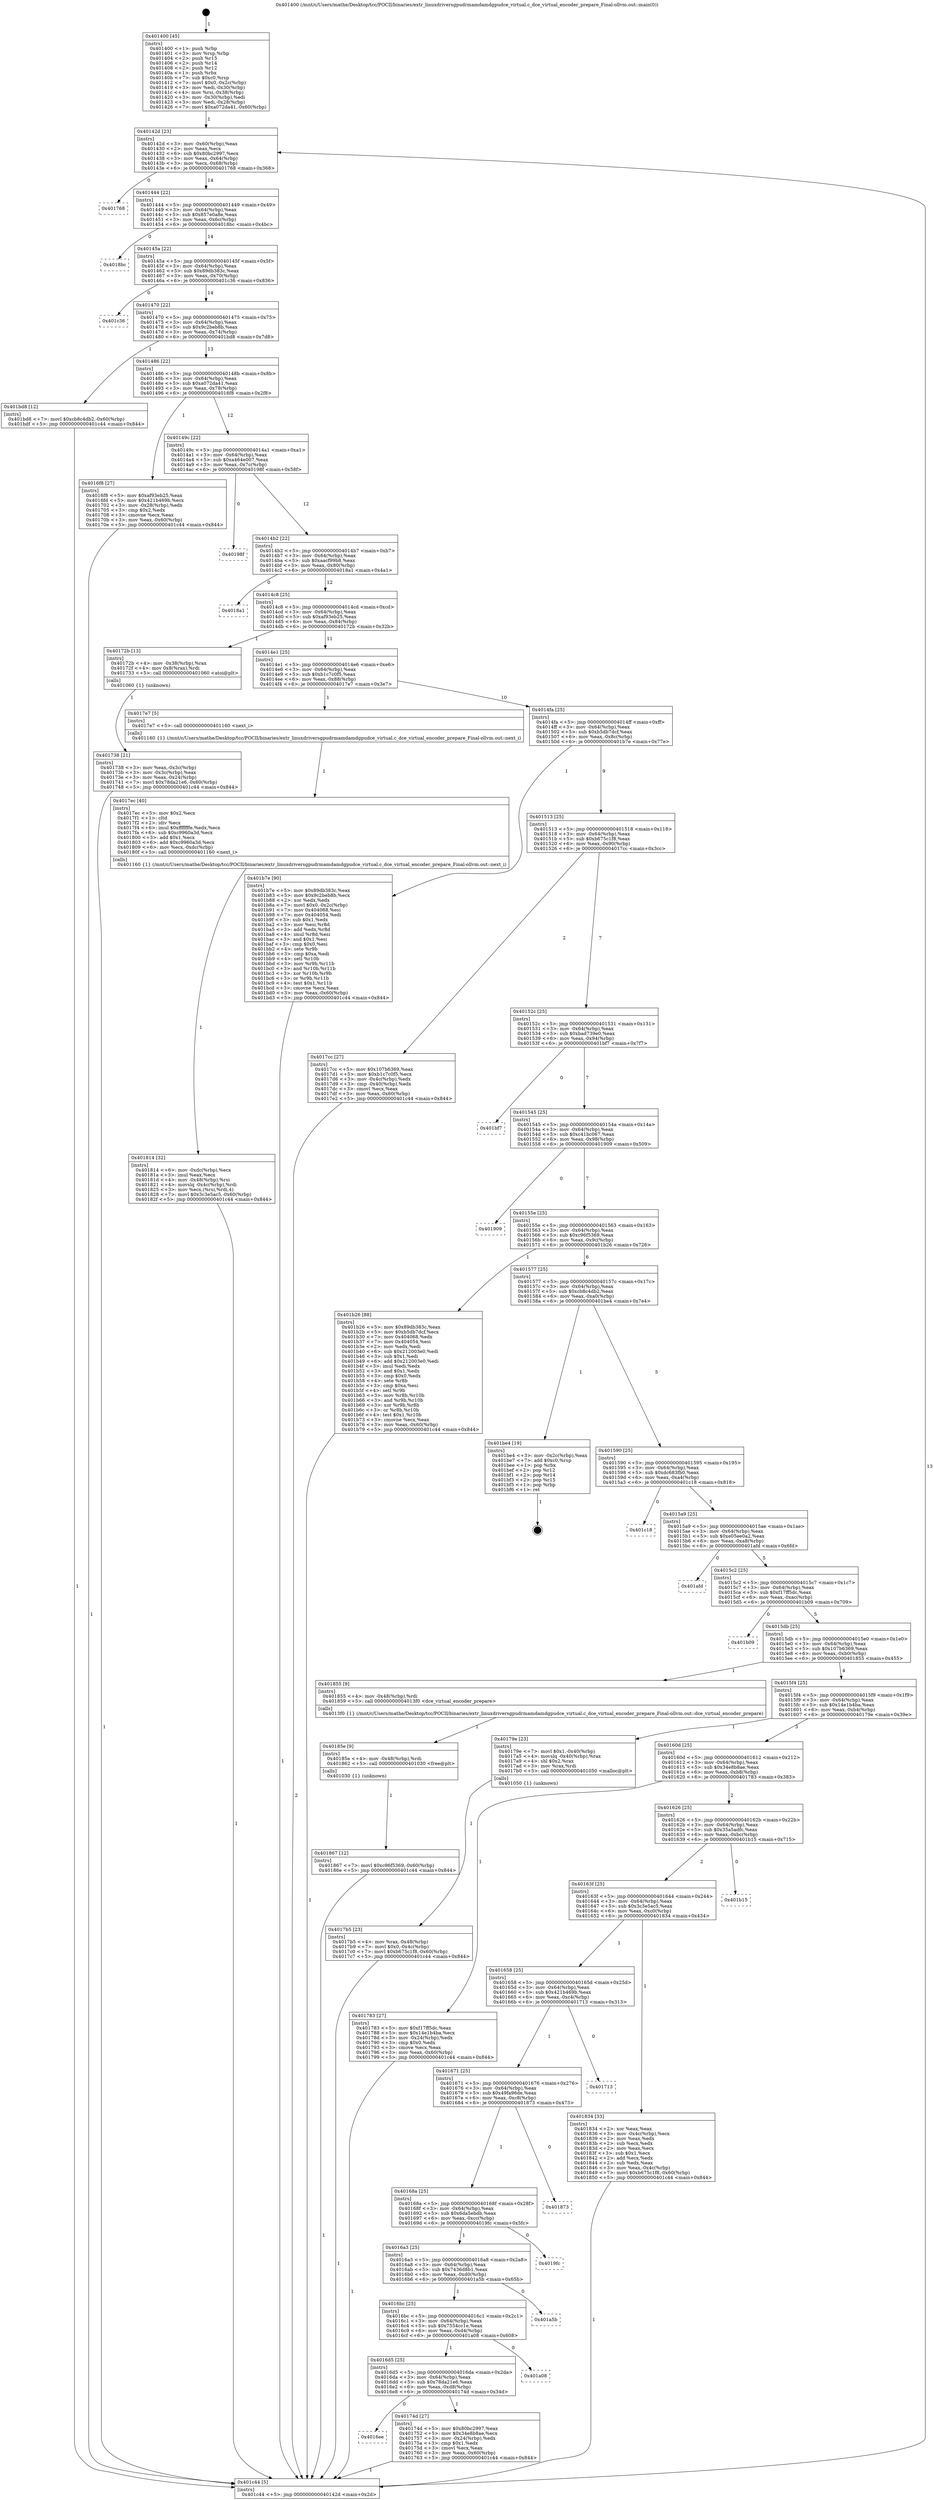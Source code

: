 digraph "0x401400" {
  label = "0x401400 (/mnt/c/Users/mathe/Desktop/tcc/POCII/binaries/extr_linuxdriversgpudrmamdamdgpudce_virtual.c_dce_virtual_encoder_prepare_Final-ollvm.out::main(0))"
  labelloc = "t"
  node[shape=record]

  Entry [label="",width=0.3,height=0.3,shape=circle,fillcolor=black,style=filled]
  "0x40142d" [label="{
     0x40142d [23]\l
     | [instrs]\l
     &nbsp;&nbsp;0x40142d \<+3\>: mov -0x60(%rbp),%eax\l
     &nbsp;&nbsp;0x401430 \<+2\>: mov %eax,%ecx\l
     &nbsp;&nbsp;0x401432 \<+6\>: sub $0x80bc2997,%ecx\l
     &nbsp;&nbsp;0x401438 \<+3\>: mov %eax,-0x64(%rbp)\l
     &nbsp;&nbsp;0x40143b \<+3\>: mov %ecx,-0x68(%rbp)\l
     &nbsp;&nbsp;0x40143e \<+6\>: je 0000000000401768 \<main+0x368\>\l
  }"]
  "0x401768" [label="{
     0x401768\l
  }", style=dashed]
  "0x401444" [label="{
     0x401444 [22]\l
     | [instrs]\l
     &nbsp;&nbsp;0x401444 \<+5\>: jmp 0000000000401449 \<main+0x49\>\l
     &nbsp;&nbsp;0x401449 \<+3\>: mov -0x64(%rbp),%eax\l
     &nbsp;&nbsp;0x40144c \<+5\>: sub $0x857e0a8e,%eax\l
     &nbsp;&nbsp;0x401451 \<+3\>: mov %eax,-0x6c(%rbp)\l
     &nbsp;&nbsp;0x401454 \<+6\>: je 00000000004018bc \<main+0x4bc\>\l
  }"]
  Exit [label="",width=0.3,height=0.3,shape=circle,fillcolor=black,style=filled,peripheries=2]
  "0x4018bc" [label="{
     0x4018bc\l
  }", style=dashed]
  "0x40145a" [label="{
     0x40145a [22]\l
     | [instrs]\l
     &nbsp;&nbsp;0x40145a \<+5\>: jmp 000000000040145f \<main+0x5f\>\l
     &nbsp;&nbsp;0x40145f \<+3\>: mov -0x64(%rbp),%eax\l
     &nbsp;&nbsp;0x401462 \<+5\>: sub $0x89db383c,%eax\l
     &nbsp;&nbsp;0x401467 \<+3\>: mov %eax,-0x70(%rbp)\l
     &nbsp;&nbsp;0x40146a \<+6\>: je 0000000000401c36 \<main+0x836\>\l
  }"]
  "0x401867" [label="{
     0x401867 [12]\l
     | [instrs]\l
     &nbsp;&nbsp;0x401867 \<+7\>: movl $0xc96f5369,-0x60(%rbp)\l
     &nbsp;&nbsp;0x40186e \<+5\>: jmp 0000000000401c44 \<main+0x844\>\l
  }"]
  "0x401c36" [label="{
     0x401c36\l
  }", style=dashed]
  "0x401470" [label="{
     0x401470 [22]\l
     | [instrs]\l
     &nbsp;&nbsp;0x401470 \<+5\>: jmp 0000000000401475 \<main+0x75\>\l
     &nbsp;&nbsp;0x401475 \<+3\>: mov -0x64(%rbp),%eax\l
     &nbsp;&nbsp;0x401478 \<+5\>: sub $0x9c2beb8b,%eax\l
     &nbsp;&nbsp;0x40147d \<+3\>: mov %eax,-0x74(%rbp)\l
     &nbsp;&nbsp;0x401480 \<+6\>: je 0000000000401bd8 \<main+0x7d8\>\l
  }"]
  "0x40185e" [label="{
     0x40185e [9]\l
     | [instrs]\l
     &nbsp;&nbsp;0x40185e \<+4\>: mov -0x48(%rbp),%rdi\l
     &nbsp;&nbsp;0x401862 \<+5\>: call 0000000000401030 \<free@plt\>\l
     | [calls]\l
     &nbsp;&nbsp;0x401030 \{1\} (unknown)\l
  }"]
  "0x401bd8" [label="{
     0x401bd8 [12]\l
     | [instrs]\l
     &nbsp;&nbsp;0x401bd8 \<+7\>: movl $0xcb8c4db2,-0x60(%rbp)\l
     &nbsp;&nbsp;0x401bdf \<+5\>: jmp 0000000000401c44 \<main+0x844\>\l
  }"]
  "0x401486" [label="{
     0x401486 [22]\l
     | [instrs]\l
     &nbsp;&nbsp;0x401486 \<+5\>: jmp 000000000040148b \<main+0x8b\>\l
     &nbsp;&nbsp;0x40148b \<+3\>: mov -0x64(%rbp),%eax\l
     &nbsp;&nbsp;0x40148e \<+5\>: sub $0xa072da41,%eax\l
     &nbsp;&nbsp;0x401493 \<+3\>: mov %eax,-0x78(%rbp)\l
     &nbsp;&nbsp;0x401496 \<+6\>: je 00000000004016f8 \<main+0x2f8\>\l
  }"]
  "0x401814" [label="{
     0x401814 [32]\l
     | [instrs]\l
     &nbsp;&nbsp;0x401814 \<+6\>: mov -0xdc(%rbp),%ecx\l
     &nbsp;&nbsp;0x40181a \<+3\>: imul %eax,%ecx\l
     &nbsp;&nbsp;0x40181d \<+4\>: mov -0x48(%rbp),%rsi\l
     &nbsp;&nbsp;0x401821 \<+4\>: movslq -0x4c(%rbp),%rdi\l
     &nbsp;&nbsp;0x401825 \<+3\>: mov %ecx,(%rsi,%rdi,4)\l
     &nbsp;&nbsp;0x401828 \<+7\>: movl $0x3c3e5ac5,-0x60(%rbp)\l
     &nbsp;&nbsp;0x40182f \<+5\>: jmp 0000000000401c44 \<main+0x844\>\l
  }"]
  "0x4016f8" [label="{
     0x4016f8 [27]\l
     | [instrs]\l
     &nbsp;&nbsp;0x4016f8 \<+5\>: mov $0xaf93eb25,%eax\l
     &nbsp;&nbsp;0x4016fd \<+5\>: mov $0x421b469b,%ecx\l
     &nbsp;&nbsp;0x401702 \<+3\>: mov -0x28(%rbp),%edx\l
     &nbsp;&nbsp;0x401705 \<+3\>: cmp $0x2,%edx\l
     &nbsp;&nbsp;0x401708 \<+3\>: cmovne %ecx,%eax\l
     &nbsp;&nbsp;0x40170b \<+3\>: mov %eax,-0x60(%rbp)\l
     &nbsp;&nbsp;0x40170e \<+5\>: jmp 0000000000401c44 \<main+0x844\>\l
  }"]
  "0x40149c" [label="{
     0x40149c [22]\l
     | [instrs]\l
     &nbsp;&nbsp;0x40149c \<+5\>: jmp 00000000004014a1 \<main+0xa1\>\l
     &nbsp;&nbsp;0x4014a1 \<+3\>: mov -0x64(%rbp),%eax\l
     &nbsp;&nbsp;0x4014a4 \<+5\>: sub $0xa464e007,%eax\l
     &nbsp;&nbsp;0x4014a9 \<+3\>: mov %eax,-0x7c(%rbp)\l
     &nbsp;&nbsp;0x4014ac \<+6\>: je 000000000040198f \<main+0x58f\>\l
  }"]
  "0x401c44" [label="{
     0x401c44 [5]\l
     | [instrs]\l
     &nbsp;&nbsp;0x401c44 \<+5\>: jmp 000000000040142d \<main+0x2d\>\l
  }"]
  "0x401400" [label="{
     0x401400 [45]\l
     | [instrs]\l
     &nbsp;&nbsp;0x401400 \<+1\>: push %rbp\l
     &nbsp;&nbsp;0x401401 \<+3\>: mov %rsp,%rbp\l
     &nbsp;&nbsp;0x401404 \<+2\>: push %r15\l
     &nbsp;&nbsp;0x401406 \<+2\>: push %r14\l
     &nbsp;&nbsp;0x401408 \<+2\>: push %r12\l
     &nbsp;&nbsp;0x40140a \<+1\>: push %rbx\l
     &nbsp;&nbsp;0x40140b \<+7\>: sub $0xc0,%rsp\l
     &nbsp;&nbsp;0x401412 \<+7\>: movl $0x0,-0x2c(%rbp)\l
     &nbsp;&nbsp;0x401419 \<+3\>: mov %edi,-0x30(%rbp)\l
     &nbsp;&nbsp;0x40141c \<+4\>: mov %rsi,-0x38(%rbp)\l
     &nbsp;&nbsp;0x401420 \<+3\>: mov -0x30(%rbp),%edi\l
     &nbsp;&nbsp;0x401423 \<+3\>: mov %edi,-0x28(%rbp)\l
     &nbsp;&nbsp;0x401426 \<+7\>: movl $0xa072da41,-0x60(%rbp)\l
  }"]
  "0x4017ec" [label="{
     0x4017ec [40]\l
     | [instrs]\l
     &nbsp;&nbsp;0x4017ec \<+5\>: mov $0x2,%ecx\l
     &nbsp;&nbsp;0x4017f1 \<+1\>: cltd\l
     &nbsp;&nbsp;0x4017f2 \<+2\>: idiv %ecx\l
     &nbsp;&nbsp;0x4017f4 \<+6\>: imul $0xfffffffe,%edx,%ecx\l
     &nbsp;&nbsp;0x4017fa \<+6\>: sub $0xc9960a3d,%ecx\l
     &nbsp;&nbsp;0x401800 \<+3\>: add $0x1,%ecx\l
     &nbsp;&nbsp;0x401803 \<+6\>: add $0xc9960a3d,%ecx\l
     &nbsp;&nbsp;0x401809 \<+6\>: mov %ecx,-0xdc(%rbp)\l
     &nbsp;&nbsp;0x40180f \<+5\>: call 0000000000401160 \<next_i\>\l
     | [calls]\l
     &nbsp;&nbsp;0x401160 \{1\} (/mnt/c/Users/mathe/Desktop/tcc/POCII/binaries/extr_linuxdriversgpudrmamdamdgpudce_virtual.c_dce_virtual_encoder_prepare_Final-ollvm.out::next_i)\l
  }"]
  "0x40198f" [label="{
     0x40198f\l
  }", style=dashed]
  "0x4014b2" [label="{
     0x4014b2 [22]\l
     | [instrs]\l
     &nbsp;&nbsp;0x4014b2 \<+5\>: jmp 00000000004014b7 \<main+0xb7\>\l
     &nbsp;&nbsp;0x4014b7 \<+3\>: mov -0x64(%rbp),%eax\l
     &nbsp;&nbsp;0x4014ba \<+5\>: sub $0xaacf99b8,%eax\l
     &nbsp;&nbsp;0x4014bf \<+3\>: mov %eax,-0x80(%rbp)\l
     &nbsp;&nbsp;0x4014c2 \<+6\>: je 00000000004018a1 \<main+0x4a1\>\l
  }"]
  "0x4017b5" [label="{
     0x4017b5 [23]\l
     | [instrs]\l
     &nbsp;&nbsp;0x4017b5 \<+4\>: mov %rax,-0x48(%rbp)\l
     &nbsp;&nbsp;0x4017b9 \<+7\>: movl $0x0,-0x4c(%rbp)\l
     &nbsp;&nbsp;0x4017c0 \<+7\>: movl $0xb675c1f8,-0x60(%rbp)\l
     &nbsp;&nbsp;0x4017c7 \<+5\>: jmp 0000000000401c44 \<main+0x844\>\l
  }"]
  "0x4018a1" [label="{
     0x4018a1\l
  }", style=dashed]
  "0x4014c8" [label="{
     0x4014c8 [25]\l
     | [instrs]\l
     &nbsp;&nbsp;0x4014c8 \<+5\>: jmp 00000000004014cd \<main+0xcd\>\l
     &nbsp;&nbsp;0x4014cd \<+3\>: mov -0x64(%rbp),%eax\l
     &nbsp;&nbsp;0x4014d0 \<+5\>: sub $0xaf93eb25,%eax\l
     &nbsp;&nbsp;0x4014d5 \<+6\>: mov %eax,-0x84(%rbp)\l
     &nbsp;&nbsp;0x4014db \<+6\>: je 000000000040172b \<main+0x32b\>\l
  }"]
  "0x4016ee" [label="{
     0x4016ee\l
  }", style=dashed]
  "0x40172b" [label="{
     0x40172b [13]\l
     | [instrs]\l
     &nbsp;&nbsp;0x40172b \<+4\>: mov -0x38(%rbp),%rax\l
     &nbsp;&nbsp;0x40172f \<+4\>: mov 0x8(%rax),%rdi\l
     &nbsp;&nbsp;0x401733 \<+5\>: call 0000000000401060 \<atoi@plt\>\l
     | [calls]\l
     &nbsp;&nbsp;0x401060 \{1\} (unknown)\l
  }"]
  "0x4014e1" [label="{
     0x4014e1 [25]\l
     | [instrs]\l
     &nbsp;&nbsp;0x4014e1 \<+5\>: jmp 00000000004014e6 \<main+0xe6\>\l
     &nbsp;&nbsp;0x4014e6 \<+3\>: mov -0x64(%rbp),%eax\l
     &nbsp;&nbsp;0x4014e9 \<+5\>: sub $0xb1c7c0f5,%eax\l
     &nbsp;&nbsp;0x4014ee \<+6\>: mov %eax,-0x88(%rbp)\l
     &nbsp;&nbsp;0x4014f4 \<+6\>: je 00000000004017e7 \<main+0x3e7\>\l
  }"]
  "0x401738" [label="{
     0x401738 [21]\l
     | [instrs]\l
     &nbsp;&nbsp;0x401738 \<+3\>: mov %eax,-0x3c(%rbp)\l
     &nbsp;&nbsp;0x40173b \<+3\>: mov -0x3c(%rbp),%eax\l
     &nbsp;&nbsp;0x40173e \<+3\>: mov %eax,-0x24(%rbp)\l
     &nbsp;&nbsp;0x401741 \<+7\>: movl $0x78da21e6,-0x60(%rbp)\l
     &nbsp;&nbsp;0x401748 \<+5\>: jmp 0000000000401c44 \<main+0x844\>\l
  }"]
  "0x40174d" [label="{
     0x40174d [27]\l
     | [instrs]\l
     &nbsp;&nbsp;0x40174d \<+5\>: mov $0x80bc2997,%eax\l
     &nbsp;&nbsp;0x401752 \<+5\>: mov $0x34e8b8ae,%ecx\l
     &nbsp;&nbsp;0x401757 \<+3\>: mov -0x24(%rbp),%edx\l
     &nbsp;&nbsp;0x40175a \<+3\>: cmp $0x1,%edx\l
     &nbsp;&nbsp;0x40175d \<+3\>: cmovl %ecx,%eax\l
     &nbsp;&nbsp;0x401760 \<+3\>: mov %eax,-0x60(%rbp)\l
     &nbsp;&nbsp;0x401763 \<+5\>: jmp 0000000000401c44 \<main+0x844\>\l
  }"]
  "0x4017e7" [label="{
     0x4017e7 [5]\l
     | [instrs]\l
     &nbsp;&nbsp;0x4017e7 \<+5\>: call 0000000000401160 \<next_i\>\l
     | [calls]\l
     &nbsp;&nbsp;0x401160 \{1\} (/mnt/c/Users/mathe/Desktop/tcc/POCII/binaries/extr_linuxdriversgpudrmamdamdgpudce_virtual.c_dce_virtual_encoder_prepare_Final-ollvm.out::next_i)\l
  }"]
  "0x4014fa" [label="{
     0x4014fa [25]\l
     | [instrs]\l
     &nbsp;&nbsp;0x4014fa \<+5\>: jmp 00000000004014ff \<main+0xff\>\l
     &nbsp;&nbsp;0x4014ff \<+3\>: mov -0x64(%rbp),%eax\l
     &nbsp;&nbsp;0x401502 \<+5\>: sub $0xb5db7dcf,%eax\l
     &nbsp;&nbsp;0x401507 \<+6\>: mov %eax,-0x8c(%rbp)\l
     &nbsp;&nbsp;0x40150d \<+6\>: je 0000000000401b7e \<main+0x77e\>\l
  }"]
  "0x4016d5" [label="{
     0x4016d5 [25]\l
     | [instrs]\l
     &nbsp;&nbsp;0x4016d5 \<+5\>: jmp 00000000004016da \<main+0x2da\>\l
     &nbsp;&nbsp;0x4016da \<+3\>: mov -0x64(%rbp),%eax\l
     &nbsp;&nbsp;0x4016dd \<+5\>: sub $0x78da21e6,%eax\l
     &nbsp;&nbsp;0x4016e2 \<+6\>: mov %eax,-0xd8(%rbp)\l
     &nbsp;&nbsp;0x4016e8 \<+6\>: je 000000000040174d \<main+0x34d\>\l
  }"]
  "0x401b7e" [label="{
     0x401b7e [90]\l
     | [instrs]\l
     &nbsp;&nbsp;0x401b7e \<+5\>: mov $0x89db383c,%eax\l
     &nbsp;&nbsp;0x401b83 \<+5\>: mov $0x9c2beb8b,%ecx\l
     &nbsp;&nbsp;0x401b88 \<+2\>: xor %edx,%edx\l
     &nbsp;&nbsp;0x401b8a \<+7\>: movl $0x0,-0x2c(%rbp)\l
     &nbsp;&nbsp;0x401b91 \<+7\>: mov 0x404068,%esi\l
     &nbsp;&nbsp;0x401b98 \<+7\>: mov 0x404054,%edi\l
     &nbsp;&nbsp;0x401b9f \<+3\>: sub $0x1,%edx\l
     &nbsp;&nbsp;0x401ba2 \<+3\>: mov %esi,%r8d\l
     &nbsp;&nbsp;0x401ba5 \<+3\>: add %edx,%r8d\l
     &nbsp;&nbsp;0x401ba8 \<+4\>: imul %r8d,%esi\l
     &nbsp;&nbsp;0x401bac \<+3\>: and $0x1,%esi\l
     &nbsp;&nbsp;0x401baf \<+3\>: cmp $0x0,%esi\l
     &nbsp;&nbsp;0x401bb2 \<+4\>: sete %r9b\l
     &nbsp;&nbsp;0x401bb6 \<+3\>: cmp $0xa,%edi\l
     &nbsp;&nbsp;0x401bb9 \<+4\>: setl %r10b\l
     &nbsp;&nbsp;0x401bbd \<+3\>: mov %r9b,%r11b\l
     &nbsp;&nbsp;0x401bc0 \<+3\>: and %r10b,%r11b\l
     &nbsp;&nbsp;0x401bc3 \<+3\>: xor %r10b,%r9b\l
     &nbsp;&nbsp;0x401bc6 \<+3\>: or %r9b,%r11b\l
     &nbsp;&nbsp;0x401bc9 \<+4\>: test $0x1,%r11b\l
     &nbsp;&nbsp;0x401bcd \<+3\>: cmovne %ecx,%eax\l
     &nbsp;&nbsp;0x401bd0 \<+3\>: mov %eax,-0x60(%rbp)\l
     &nbsp;&nbsp;0x401bd3 \<+5\>: jmp 0000000000401c44 \<main+0x844\>\l
  }"]
  "0x401513" [label="{
     0x401513 [25]\l
     | [instrs]\l
     &nbsp;&nbsp;0x401513 \<+5\>: jmp 0000000000401518 \<main+0x118\>\l
     &nbsp;&nbsp;0x401518 \<+3\>: mov -0x64(%rbp),%eax\l
     &nbsp;&nbsp;0x40151b \<+5\>: sub $0xb675c1f8,%eax\l
     &nbsp;&nbsp;0x401520 \<+6\>: mov %eax,-0x90(%rbp)\l
     &nbsp;&nbsp;0x401526 \<+6\>: je 00000000004017cc \<main+0x3cc\>\l
  }"]
  "0x401a08" [label="{
     0x401a08\l
  }", style=dashed]
  "0x4017cc" [label="{
     0x4017cc [27]\l
     | [instrs]\l
     &nbsp;&nbsp;0x4017cc \<+5\>: mov $0x107b6369,%eax\l
     &nbsp;&nbsp;0x4017d1 \<+5\>: mov $0xb1c7c0f5,%ecx\l
     &nbsp;&nbsp;0x4017d6 \<+3\>: mov -0x4c(%rbp),%edx\l
     &nbsp;&nbsp;0x4017d9 \<+3\>: cmp -0x40(%rbp),%edx\l
     &nbsp;&nbsp;0x4017dc \<+3\>: cmovl %ecx,%eax\l
     &nbsp;&nbsp;0x4017df \<+3\>: mov %eax,-0x60(%rbp)\l
     &nbsp;&nbsp;0x4017e2 \<+5\>: jmp 0000000000401c44 \<main+0x844\>\l
  }"]
  "0x40152c" [label="{
     0x40152c [25]\l
     | [instrs]\l
     &nbsp;&nbsp;0x40152c \<+5\>: jmp 0000000000401531 \<main+0x131\>\l
     &nbsp;&nbsp;0x401531 \<+3\>: mov -0x64(%rbp),%eax\l
     &nbsp;&nbsp;0x401534 \<+5\>: sub $0xbad739e0,%eax\l
     &nbsp;&nbsp;0x401539 \<+6\>: mov %eax,-0x94(%rbp)\l
     &nbsp;&nbsp;0x40153f \<+6\>: je 0000000000401bf7 \<main+0x7f7\>\l
  }"]
  "0x4016bc" [label="{
     0x4016bc [25]\l
     | [instrs]\l
     &nbsp;&nbsp;0x4016bc \<+5\>: jmp 00000000004016c1 \<main+0x2c1\>\l
     &nbsp;&nbsp;0x4016c1 \<+3\>: mov -0x64(%rbp),%eax\l
     &nbsp;&nbsp;0x4016c4 \<+5\>: sub $0x7554cc1e,%eax\l
     &nbsp;&nbsp;0x4016c9 \<+6\>: mov %eax,-0xd4(%rbp)\l
     &nbsp;&nbsp;0x4016cf \<+6\>: je 0000000000401a08 \<main+0x608\>\l
  }"]
  "0x401bf7" [label="{
     0x401bf7\l
  }", style=dashed]
  "0x401545" [label="{
     0x401545 [25]\l
     | [instrs]\l
     &nbsp;&nbsp;0x401545 \<+5\>: jmp 000000000040154a \<main+0x14a\>\l
     &nbsp;&nbsp;0x40154a \<+3\>: mov -0x64(%rbp),%eax\l
     &nbsp;&nbsp;0x40154d \<+5\>: sub $0xc41bc067,%eax\l
     &nbsp;&nbsp;0x401552 \<+6\>: mov %eax,-0x98(%rbp)\l
     &nbsp;&nbsp;0x401558 \<+6\>: je 0000000000401909 \<main+0x509\>\l
  }"]
  "0x401a5b" [label="{
     0x401a5b\l
  }", style=dashed]
  "0x401909" [label="{
     0x401909\l
  }", style=dashed]
  "0x40155e" [label="{
     0x40155e [25]\l
     | [instrs]\l
     &nbsp;&nbsp;0x40155e \<+5\>: jmp 0000000000401563 \<main+0x163\>\l
     &nbsp;&nbsp;0x401563 \<+3\>: mov -0x64(%rbp),%eax\l
     &nbsp;&nbsp;0x401566 \<+5\>: sub $0xc96f5369,%eax\l
     &nbsp;&nbsp;0x40156b \<+6\>: mov %eax,-0x9c(%rbp)\l
     &nbsp;&nbsp;0x401571 \<+6\>: je 0000000000401b26 \<main+0x726\>\l
  }"]
  "0x4016a3" [label="{
     0x4016a3 [25]\l
     | [instrs]\l
     &nbsp;&nbsp;0x4016a3 \<+5\>: jmp 00000000004016a8 \<main+0x2a8\>\l
     &nbsp;&nbsp;0x4016a8 \<+3\>: mov -0x64(%rbp),%eax\l
     &nbsp;&nbsp;0x4016ab \<+5\>: sub $0x7436d8b1,%eax\l
     &nbsp;&nbsp;0x4016b0 \<+6\>: mov %eax,-0xd0(%rbp)\l
     &nbsp;&nbsp;0x4016b6 \<+6\>: je 0000000000401a5b \<main+0x65b\>\l
  }"]
  "0x401b26" [label="{
     0x401b26 [88]\l
     | [instrs]\l
     &nbsp;&nbsp;0x401b26 \<+5\>: mov $0x89db383c,%eax\l
     &nbsp;&nbsp;0x401b2b \<+5\>: mov $0xb5db7dcf,%ecx\l
     &nbsp;&nbsp;0x401b30 \<+7\>: mov 0x404068,%edx\l
     &nbsp;&nbsp;0x401b37 \<+7\>: mov 0x404054,%esi\l
     &nbsp;&nbsp;0x401b3e \<+2\>: mov %edx,%edi\l
     &nbsp;&nbsp;0x401b40 \<+6\>: sub $0x212003e0,%edi\l
     &nbsp;&nbsp;0x401b46 \<+3\>: sub $0x1,%edi\l
     &nbsp;&nbsp;0x401b49 \<+6\>: add $0x212003e0,%edi\l
     &nbsp;&nbsp;0x401b4f \<+3\>: imul %edi,%edx\l
     &nbsp;&nbsp;0x401b52 \<+3\>: and $0x1,%edx\l
     &nbsp;&nbsp;0x401b55 \<+3\>: cmp $0x0,%edx\l
     &nbsp;&nbsp;0x401b58 \<+4\>: sete %r8b\l
     &nbsp;&nbsp;0x401b5c \<+3\>: cmp $0xa,%esi\l
     &nbsp;&nbsp;0x401b5f \<+4\>: setl %r9b\l
     &nbsp;&nbsp;0x401b63 \<+3\>: mov %r8b,%r10b\l
     &nbsp;&nbsp;0x401b66 \<+3\>: and %r9b,%r10b\l
     &nbsp;&nbsp;0x401b69 \<+3\>: xor %r9b,%r8b\l
     &nbsp;&nbsp;0x401b6c \<+3\>: or %r8b,%r10b\l
     &nbsp;&nbsp;0x401b6f \<+4\>: test $0x1,%r10b\l
     &nbsp;&nbsp;0x401b73 \<+3\>: cmovne %ecx,%eax\l
     &nbsp;&nbsp;0x401b76 \<+3\>: mov %eax,-0x60(%rbp)\l
     &nbsp;&nbsp;0x401b79 \<+5\>: jmp 0000000000401c44 \<main+0x844\>\l
  }"]
  "0x401577" [label="{
     0x401577 [25]\l
     | [instrs]\l
     &nbsp;&nbsp;0x401577 \<+5\>: jmp 000000000040157c \<main+0x17c\>\l
     &nbsp;&nbsp;0x40157c \<+3\>: mov -0x64(%rbp),%eax\l
     &nbsp;&nbsp;0x40157f \<+5\>: sub $0xcb8c4db2,%eax\l
     &nbsp;&nbsp;0x401584 \<+6\>: mov %eax,-0xa0(%rbp)\l
     &nbsp;&nbsp;0x40158a \<+6\>: je 0000000000401be4 \<main+0x7e4\>\l
  }"]
  "0x4019fc" [label="{
     0x4019fc\l
  }", style=dashed]
  "0x401be4" [label="{
     0x401be4 [19]\l
     | [instrs]\l
     &nbsp;&nbsp;0x401be4 \<+3\>: mov -0x2c(%rbp),%eax\l
     &nbsp;&nbsp;0x401be7 \<+7\>: add $0xc0,%rsp\l
     &nbsp;&nbsp;0x401bee \<+1\>: pop %rbx\l
     &nbsp;&nbsp;0x401bef \<+2\>: pop %r12\l
     &nbsp;&nbsp;0x401bf1 \<+2\>: pop %r14\l
     &nbsp;&nbsp;0x401bf3 \<+2\>: pop %r15\l
     &nbsp;&nbsp;0x401bf5 \<+1\>: pop %rbp\l
     &nbsp;&nbsp;0x401bf6 \<+1\>: ret\l
  }"]
  "0x401590" [label="{
     0x401590 [25]\l
     | [instrs]\l
     &nbsp;&nbsp;0x401590 \<+5\>: jmp 0000000000401595 \<main+0x195\>\l
     &nbsp;&nbsp;0x401595 \<+3\>: mov -0x64(%rbp),%eax\l
     &nbsp;&nbsp;0x401598 \<+5\>: sub $0xdc683fb0,%eax\l
     &nbsp;&nbsp;0x40159d \<+6\>: mov %eax,-0xa4(%rbp)\l
     &nbsp;&nbsp;0x4015a3 \<+6\>: je 0000000000401c18 \<main+0x818\>\l
  }"]
  "0x40168a" [label="{
     0x40168a [25]\l
     | [instrs]\l
     &nbsp;&nbsp;0x40168a \<+5\>: jmp 000000000040168f \<main+0x28f\>\l
     &nbsp;&nbsp;0x40168f \<+3\>: mov -0x64(%rbp),%eax\l
     &nbsp;&nbsp;0x401692 \<+5\>: sub $0x6da5ebdb,%eax\l
     &nbsp;&nbsp;0x401697 \<+6\>: mov %eax,-0xcc(%rbp)\l
     &nbsp;&nbsp;0x40169d \<+6\>: je 00000000004019fc \<main+0x5fc\>\l
  }"]
  "0x401c18" [label="{
     0x401c18\l
  }", style=dashed]
  "0x4015a9" [label="{
     0x4015a9 [25]\l
     | [instrs]\l
     &nbsp;&nbsp;0x4015a9 \<+5\>: jmp 00000000004015ae \<main+0x1ae\>\l
     &nbsp;&nbsp;0x4015ae \<+3\>: mov -0x64(%rbp),%eax\l
     &nbsp;&nbsp;0x4015b1 \<+5\>: sub $0xe05ee0a2,%eax\l
     &nbsp;&nbsp;0x4015b6 \<+6\>: mov %eax,-0xa8(%rbp)\l
     &nbsp;&nbsp;0x4015bc \<+6\>: je 0000000000401afd \<main+0x6fd\>\l
  }"]
  "0x401873" [label="{
     0x401873\l
  }", style=dashed]
  "0x401afd" [label="{
     0x401afd\l
  }", style=dashed]
  "0x4015c2" [label="{
     0x4015c2 [25]\l
     | [instrs]\l
     &nbsp;&nbsp;0x4015c2 \<+5\>: jmp 00000000004015c7 \<main+0x1c7\>\l
     &nbsp;&nbsp;0x4015c7 \<+3\>: mov -0x64(%rbp),%eax\l
     &nbsp;&nbsp;0x4015ca \<+5\>: sub $0xf17ff5dc,%eax\l
     &nbsp;&nbsp;0x4015cf \<+6\>: mov %eax,-0xac(%rbp)\l
     &nbsp;&nbsp;0x4015d5 \<+6\>: je 0000000000401b09 \<main+0x709\>\l
  }"]
  "0x401671" [label="{
     0x401671 [25]\l
     | [instrs]\l
     &nbsp;&nbsp;0x401671 \<+5\>: jmp 0000000000401676 \<main+0x276\>\l
     &nbsp;&nbsp;0x401676 \<+3\>: mov -0x64(%rbp),%eax\l
     &nbsp;&nbsp;0x401679 \<+5\>: sub $0x49fa96de,%eax\l
     &nbsp;&nbsp;0x40167e \<+6\>: mov %eax,-0xc8(%rbp)\l
     &nbsp;&nbsp;0x401684 \<+6\>: je 0000000000401873 \<main+0x473\>\l
  }"]
  "0x401b09" [label="{
     0x401b09\l
  }", style=dashed]
  "0x4015db" [label="{
     0x4015db [25]\l
     | [instrs]\l
     &nbsp;&nbsp;0x4015db \<+5\>: jmp 00000000004015e0 \<main+0x1e0\>\l
     &nbsp;&nbsp;0x4015e0 \<+3\>: mov -0x64(%rbp),%eax\l
     &nbsp;&nbsp;0x4015e3 \<+5\>: sub $0x107b6369,%eax\l
     &nbsp;&nbsp;0x4015e8 \<+6\>: mov %eax,-0xb0(%rbp)\l
     &nbsp;&nbsp;0x4015ee \<+6\>: je 0000000000401855 \<main+0x455\>\l
  }"]
  "0x401713" [label="{
     0x401713\l
  }", style=dashed]
  "0x401855" [label="{
     0x401855 [9]\l
     | [instrs]\l
     &nbsp;&nbsp;0x401855 \<+4\>: mov -0x48(%rbp),%rdi\l
     &nbsp;&nbsp;0x401859 \<+5\>: call 00000000004013f0 \<dce_virtual_encoder_prepare\>\l
     | [calls]\l
     &nbsp;&nbsp;0x4013f0 \{1\} (/mnt/c/Users/mathe/Desktop/tcc/POCII/binaries/extr_linuxdriversgpudrmamdamdgpudce_virtual.c_dce_virtual_encoder_prepare_Final-ollvm.out::dce_virtual_encoder_prepare)\l
  }"]
  "0x4015f4" [label="{
     0x4015f4 [25]\l
     | [instrs]\l
     &nbsp;&nbsp;0x4015f4 \<+5\>: jmp 00000000004015f9 \<main+0x1f9\>\l
     &nbsp;&nbsp;0x4015f9 \<+3\>: mov -0x64(%rbp),%eax\l
     &nbsp;&nbsp;0x4015fc \<+5\>: sub $0x14e1b4ba,%eax\l
     &nbsp;&nbsp;0x401601 \<+6\>: mov %eax,-0xb4(%rbp)\l
     &nbsp;&nbsp;0x401607 \<+6\>: je 000000000040179e \<main+0x39e\>\l
  }"]
  "0x401658" [label="{
     0x401658 [25]\l
     | [instrs]\l
     &nbsp;&nbsp;0x401658 \<+5\>: jmp 000000000040165d \<main+0x25d\>\l
     &nbsp;&nbsp;0x40165d \<+3\>: mov -0x64(%rbp),%eax\l
     &nbsp;&nbsp;0x401660 \<+5\>: sub $0x421b469b,%eax\l
     &nbsp;&nbsp;0x401665 \<+6\>: mov %eax,-0xc4(%rbp)\l
     &nbsp;&nbsp;0x40166b \<+6\>: je 0000000000401713 \<main+0x313\>\l
  }"]
  "0x40179e" [label="{
     0x40179e [23]\l
     | [instrs]\l
     &nbsp;&nbsp;0x40179e \<+7\>: movl $0x1,-0x40(%rbp)\l
     &nbsp;&nbsp;0x4017a5 \<+4\>: movslq -0x40(%rbp),%rax\l
     &nbsp;&nbsp;0x4017a9 \<+4\>: shl $0x2,%rax\l
     &nbsp;&nbsp;0x4017ad \<+3\>: mov %rax,%rdi\l
     &nbsp;&nbsp;0x4017b0 \<+5\>: call 0000000000401050 \<malloc@plt\>\l
     | [calls]\l
     &nbsp;&nbsp;0x401050 \{1\} (unknown)\l
  }"]
  "0x40160d" [label="{
     0x40160d [25]\l
     | [instrs]\l
     &nbsp;&nbsp;0x40160d \<+5\>: jmp 0000000000401612 \<main+0x212\>\l
     &nbsp;&nbsp;0x401612 \<+3\>: mov -0x64(%rbp),%eax\l
     &nbsp;&nbsp;0x401615 \<+5\>: sub $0x34e8b8ae,%eax\l
     &nbsp;&nbsp;0x40161a \<+6\>: mov %eax,-0xb8(%rbp)\l
     &nbsp;&nbsp;0x401620 \<+6\>: je 0000000000401783 \<main+0x383\>\l
  }"]
  "0x401834" [label="{
     0x401834 [33]\l
     | [instrs]\l
     &nbsp;&nbsp;0x401834 \<+2\>: xor %eax,%eax\l
     &nbsp;&nbsp;0x401836 \<+3\>: mov -0x4c(%rbp),%ecx\l
     &nbsp;&nbsp;0x401839 \<+2\>: mov %eax,%edx\l
     &nbsp;&nbsp;0x40183b \<+2\>: sub %ecx,%edx\l
     &nbsp;&nbsp;0x40183d \<+2\>: mov %eax,%ecx\l
     &nbsp;&nbsp;0x40183f \<+3\>: sub $0x1,%ecx\l
     &nbsp;&nbsp;0x401842 \<+2\>: add %ecx,%edx\l
     &nbsp;&nbsp;0x401844 \<+2\>: sub %edx,%eax\l
     &nbsp;&nbsp;0x401846 \<+3\>: mov %eax,-0x4c(%rbp)\l
     &nbsp;&nbsp;0x401849 \<+7\>: movl $0xb675c1f8,-0x60(%rbp)\l
     &nbsp;&nbsp;0x401850 \<+5\>: jmp 0000000000401c44 \<main+0x844\>\l
  }"]
  "0x401783" [label="{
     0x401783 [27]\l
     | [instrs]\l
     &nbsp;&nbsp;0x401783 \<+5\>: mov $0xf17ff5dc,%eax\l
     &nbsp;&nbsp;0x401788 \<+5\>: mov $0x14e1b4ba,%ecx\l
     &nbsp;&nbsp;0x40178d \<+3\>: mov -0x24(%rbp),%edx\l
     &nbsp;&nbsp;0x401790 \<+3\>: cmp $0x0,%edx\l
     &nbsp;&nbsp;0x401793 \<+3\>: cmove %ecx,%eax\l
     &nbsp;&nbsp;0x401796 \<+3\>: mov %eax,-0x60(%rbp)\l
     &nbsp;&nbsp;0x401799 \<+5\>: jmp 0000000000401c44 \<main+0x844\>\l
  }"]
  "0x401626" [label="{
     0x401626 [25]\l
     | [instrs]\l
     &nbsp;&nbsp;0x401626 \<+5\>: jmp 000000000040162b \<main+0x22b\>\l
     &nbsp;&nbsp;0x40162b \<+3\>: mov -0x64(%rbp),%eax\l
     &nbsp;&nbsp;0x40162e \<+5\>: sub $0x35a5adfc,%eax\l
     &nbsp;&nbsp;0x401633 \<+6\>: mov %eax,-0xbc(%rbp)\l
     &nbsp;&nbsp;0x401639 \<+6\>: je 0000000000401b15 \<main+0x715\>\l
  }"]
  "0x40163f" [label="{
     0x40163f [25]\l
     | [instrs]\l
     &nbsp;&nbsp;0x40163f \<+5\>: jmp 0000000000401644 \<main+0x244\>\l
     &nbsp;&nbsp;0x401644 \<+3\>: mov -0x64(%rbp),%eax\l
     &nbsp;&nbsp;0x401647 \<+5\>: sub $0x3c3e5ac5,%eax\l
     &nbsp;&nbsp;0x40164c \<+6\>: mov %eax,-0xc0(%rbp)\l
     &nbsp;&nbsp;0x401652 \<+6\>: je 0000000000401834 \<main+0x434\>\l
  }"]
  "0x401b15" [label="{
     0x401b15\l
  }", style=dashed]
  Entry -> "0x401400" [label=" 1"]
  "0x40142d" -> "0x401768" [label=" 0"]
  "0x40142d" -> "0x401444" [label=" 14"]
  "0x401be4" -> Exit [label=" 1"]
  "0x401444" -> "0x4018bc" [label=" 0"]
  "0x401444" -> "0x40145a" [label=" 14"]
  "0x401bd8" -> "0x401c44" [label=" 1"]
  "0x40145a" -> "0x401c36" [label=" 0"]
  "0x40145a" -> "0x401470" [label=" 14"]
  "0x401b7e" -> "0x401c44" [label=" 1"]
  "0x401470" -> "0x401bd8" [label=" 1"]
  "0x401470" -> "0x401486" [label=" 13"]
  "0x401b26" -> "0x401c44" [label=" 1"]
  "0x401486" -> "0x4016f8" [label=" 1"]
  "0x401486" -> "0x40149c" [label=" 12"]
  "0x4016f8" -> "0x401c44" [label=" 1"]
  "0x401400" -> "0x40142d" [label=" 1"]
  "0x401c44" -> "0x40142d" [label=" 13"]
  "0x401867" -> "0x401c44" [label=" 1"]
  "0x40149c" -> "0x40198f" [label=" 0"]
  "0x40149c" -> "0x4014b2" [label=" 12"]
  "0x40185e" -> "0x401867" [label=" 1"]
  "0x4014b2" -> "0x4018a1" [label=" 0"]
  "0x4014b2" -> "0x4014c8" [label=" 12"]
  "0x401855" -> "0x40185e" [label=" 1"]
  "0x4014c8" -> "0x40172b" [label=" 1"]
  "0x4014c8" -> "0x4014e1" [label=" 11"]
  "0x40172b" -> "0x401738" [label=" 1"]
  "0x401738" -> "0x401c44" [label=" 1"]
  "0x401834" -> "0x401c44" [label=" 1"]
  "0x4014e1" -> "0x4017e7" [label=" 1"]
  "0x4014e1" -> "0x4014fa" [label=" 10"]
  "0x401814" -> "0x401c44" [label=" 1"]
  "0x4014fa" -> "0x401b7e" [label=" 1"]
  "0x4014fa" -> "0x401513" [label=" 9"]
  "0x4017e7" -> "0x4017ec" [label=" 1"]
  "0x401513" -> "0x4017cc" [label=" 2"]
  "0x401513" -> "0x40152c" [label=" 7"]
  "0x4017cc" -> "0x401c44" [label=" 2"]
  "0x40152c" -> "0x401bf7" [label=" 0"]
  "0x40152c" -> "0x401545" [label=" 7"]
  "0x40179e" -> "0x4017b5" [label=" 1"]
  "0x401545" -> "0x401909" [label=" 0"]
  "0x401545" -> "0x40155e" [label=" 7"]
  "0x401783" -> "0x401c44" [label=" 1"]
  "0x40155e" -> "0x401b26" [label=" 1"]
  "0x40155e" -> "0x401577" [label=" 6"]
  "0x4016d5" -> "0x4016ee" [label=" 0"]
  "0x401577" -> "0x401be4" [label=" 1"]
  "0x401577" -> "0x401590" [label=" 5"]
  "0x4016d5" -> "0x40174d" [label=" 1"]
  "0x401590" -> "0x401c18" [label=" 0"]
  "0x401590" -> "0x4015a9" [label=" 5"]
  "0x4016bc" -> "0x4016d5" [label=" 1"]
  "0x4015a9" -> "0x401afd" [label=" 0"]
  "0x4015a9" -> "0x4015c2" [label=" 5"]
  "0x4016bc" -> "0x401a08" [label=" 0"]
  "0x4015c2" -> "0x401b09" [label=" 0"]
  "0x4015c2" -> "0x4015db" [label=" 5"]
  "0x4016a3" -> "0x4016bc" [label=" 1"]
  "0x4015db" -> "0x401855" [label=" 1"]
  "0x4015db" -> "0x4015f4" [label=" 4"]
  "0x4016a3" -> "0x401a5b" [label=" 0"]
  "0x4015f4" -> "0x40179e" [label=" 1"]
  "0x4015f4" -> "0x40160d" [label=" 3"]
  "0x40168a" -> "0x4016a3" [label=" 1"]
  "0x40160d" -> "0x401783" [label=" 1"]
  "0x40160d" -> "0x401626" [label=" 2"]
  "0x40168a" -> "0x4019fc" [label=" 0"]
  "0x401626" -> "0x401b15" [label=" 0"]
  "0x401626" -> "0x40163f" [label=" 2"]
  "0x4017ec" -> "0x401814" [label=" 1"]
  "0x40163f" -> "0x401834" [label=" 1"]
  "0x40163f" -> "0x401658" [label=" 1"]
  "0x40174d" -> "0x401c44" [label=" 1"]
  "0x401658" -> "0x401713" [label=" 0"]
  "0x401658" -> "0x401671" [label=" 1"]
  "0x4017b5" -> "0x401c44" [label=" 1"]
  "0x401671" -> "0x401873" [label=" 0"]
  "0x401671" -> "0x40168a" [label=" 1"]
}
